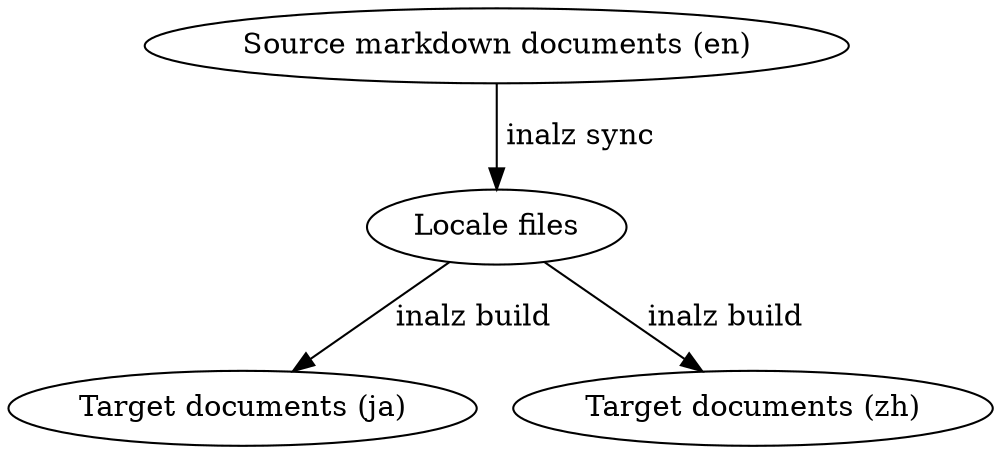 digraph g{
  "Source markdown documents (en)" -> "Locale files" [ label=" inalz sync" ];
  "Locale files" -> "Target documents (ja)" [ label=" inalz build" ];
  "Locale files" -> "Target documents (zh)" [ label=" inalz build" ];
}
